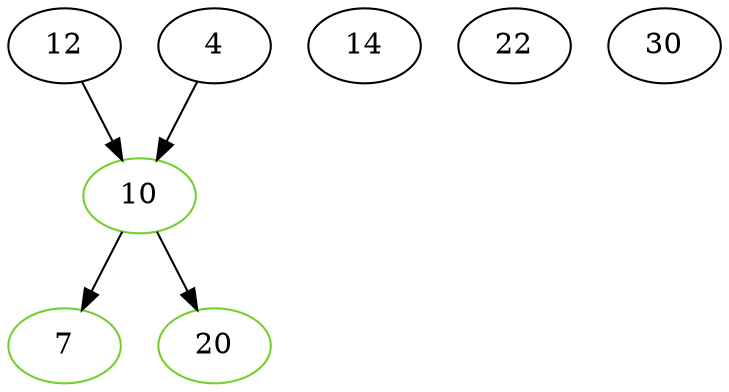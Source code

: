 digraph sample {
10 [color="#73cf2e"];
7 [color="#73cf2e"];
20 [color="#73cf2e"];
10 -> 20[color="black"];
12 -> 10[color="black"];
10 -> 7[color="black"];
4 -> 10[color="black"];
14[color="black"];
22[color="black"];
30[color="black"];
}